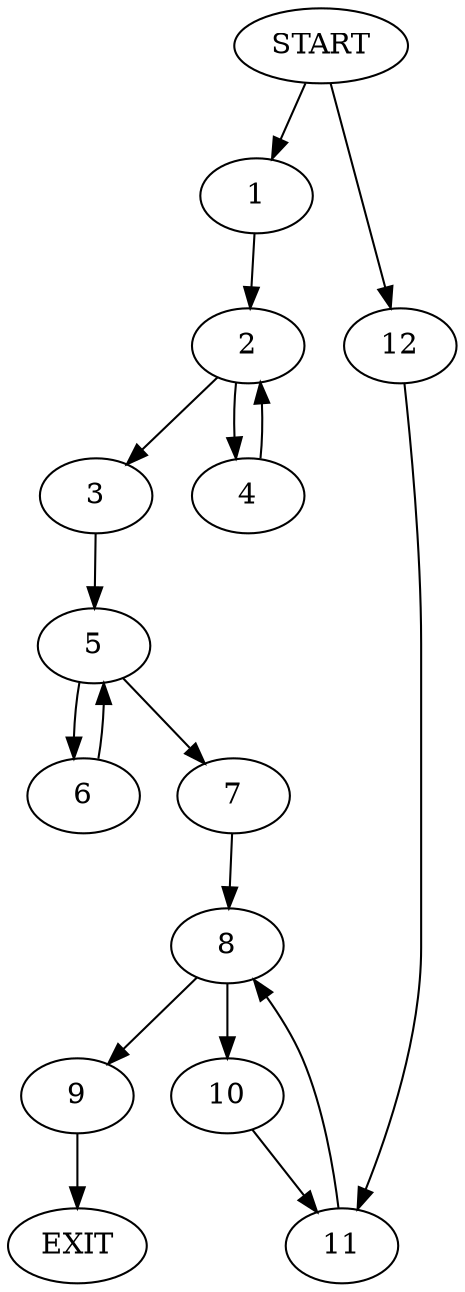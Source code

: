 digraph {
0 [label="START"]
13 [label="EXIT"]
0 -> 1
1 -> 2
2 -> 3
2 -> 4
4 -> 2
3 -> 5
5 -> 6
5 -> 7
7 -> 8
6 -> 5
8 -> 9
8 -> 10
9 -> 13
10 -> 11
11 -> 8
0 -> 12
12 -> 11
}
